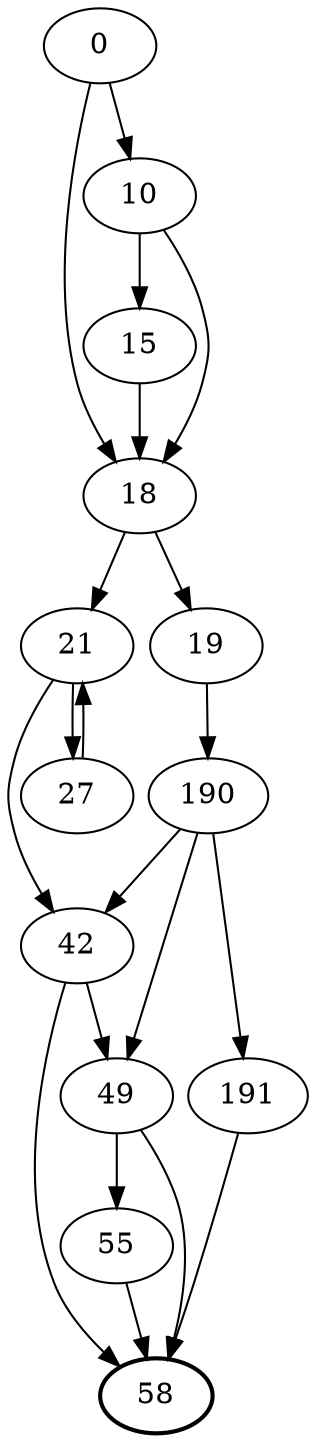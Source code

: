 digraph firstOfMonth
{
	size="7.5,10"; 
	ratio=auto;
	nodesep=0.1;
	0 -> { 10; 18; };
	10 -> { 15; 18; };
	15 -> { 18; };
	18 -> { 21; };
	18 -> { 19; };
	19 -> { 190; };
	190 -> { 42; 49; 191; };
	191 -> { 58; };
	21 -> { 27; 42; };
	27 -> { 21; };
	42 -> { 49; 58; };
	49 -> { 55; 58; };
	55 -> { 58; };
	58 [style=bold];
}
